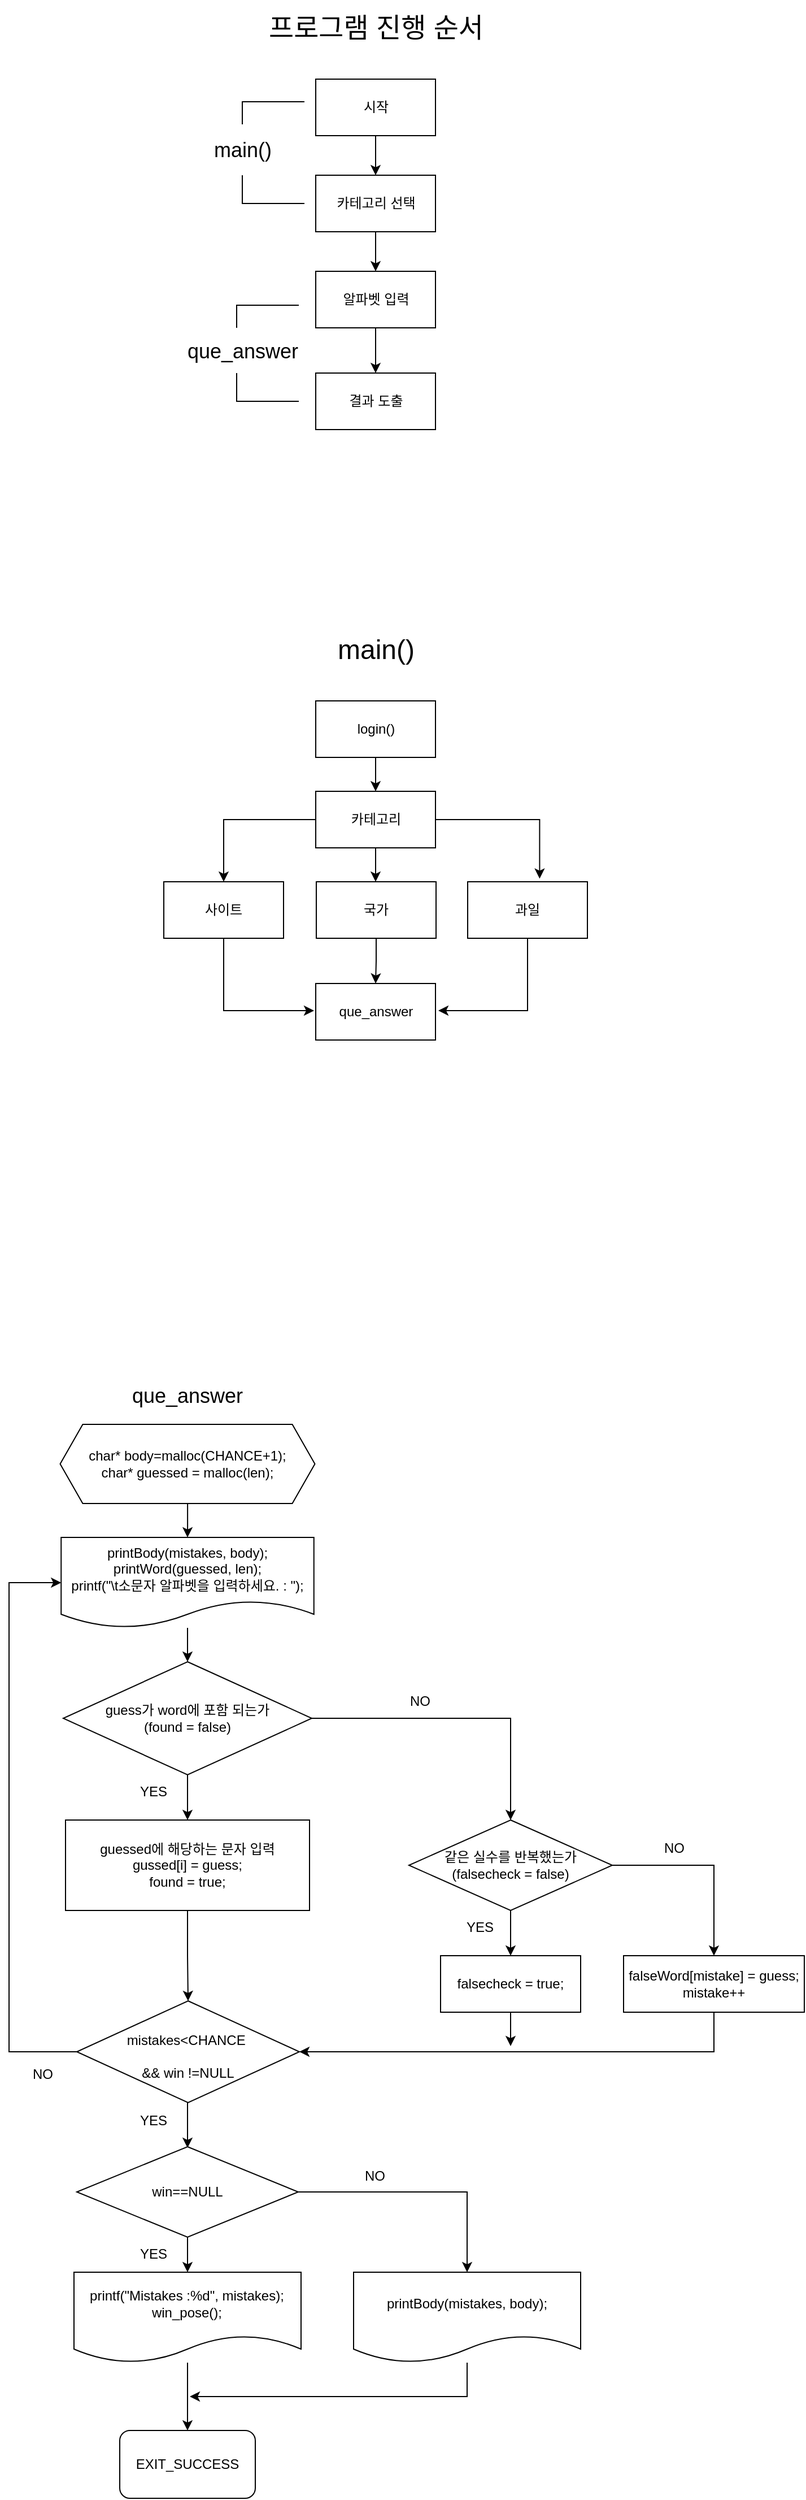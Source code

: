 <mxfile version="20.2.3" type="device"><diagram id="oIm7mnqBvH4E-I6eeHCY" name="페이지-1"><mxGraphModel dx="949" dy="526" grid="1" gridSize="10" guides="1" tooltips="1" connect="1" arrows="1" fold="1" page="1" pageScale="1" pageWidth="827" pageHeight="1169" math="0" shadow="0"><root><mxCell id="0"/><mxCell id="1" parent="0"/><mxCell id="6V7dRpDnQQBaRZLj2Bxg-4" value="" style="edgeStyle=orthogonalEdgeStyle;rounded=0;orthogonalLoop=1;jettySize=auto;html=1;fontSize=18;" parent="1" source="6V7dRpDnQQBaRZLj2Bxg-1" edge="1"><mxGeometry relative="1" as="geometry"><mxPoint x="384.5" y="185" as="targetPoint"/></mxGeometry></mxCell><mxCell id="6V7dRpDnQQBaRZLj2Bxg-1" value="시작" style="rounded=0;whiteSpace=wrap;html=1;" parent="1" vertex="1"><mxGeometry x="331.5" y="100" width="106" height="50" as="geometry"/></mxCell><mxCell id="IRDa3Fj9pzolcbQFLSGX-14" style="edgeStyle=orthogonalEdgeStyle;rounded=0;orthogonalLoop=1;jettySize=auto;html=1;entryX=0.5;entryY=0;entryDx=0;entryDy=0;" parent="1" source="6V7dRpDnQQBaRZLj2Bxg-3" target="IRDa3Fj9pzolcbQFLSGX-13" edge="1"><mxGeometry relative="1" as="geometry"/></mxCell><mxCell id="6V7dRpDnQQBaRZLj2Bxg-3" value="카테고리 선택" style="rounded=0;whiteSpace=wrap;html=1;" parent="1" vertex="1"><mxGeometry x="331.5" y="185" width="106" height="50" as="geometry"/></mxCell><mxCell id="IRDa3Fj9pzolcbQFLSGX-2" value="&lt;font style=&quot;font-size: 24px;&quot;&gt;프로그램 진행 순서&lt;/font&gt;" style="text;html=1;strokeColor=none;fillColor=none;align=center;verticalAlign=middle;whiteSpace=wrap;rounded=0;" parent="1" vertex="1"><mxGeometry x="261.75" y="30" width="245.5" height="50" as="geometry"/></mxCell><mxCell id="IRDa3Fj9pzolcbQFLSGX-16" style="edgeStyle=orthogonalEdgeStyle;rounded=0;orthogonalLoop=1;jettySize=auto;html=1;entryX=0.5;entryY=0;entryDx=0;entryDy=0;" parent="1" source="IRDa3Fj9pzolcbQFLSGX-13" target="IRDa3Fj9pzolcbQFLSGX-15" edge="1"><mxGeometry relative="1" as="geometry"/></mxCell><mxCell id="IRDa3Fj9pzolcbQFLSGX-13" value="알파벳 입력" style="rounded=0;whiteSpace=wrap;html=1;" parent="1" vertex="1"><mxGeometry x="331.5" y="270" width="106" height="50" as="geometry"/></mxCell><mxCell id="IRDa3Fj9pzolcbQFLSGX-15" value="결과 도출" style="rounded=0;whiteSpace=wrap;html=1;" parent="1" vertex="1"><mxGeometry x="331.5" y="360" width="106" height="50" as="geometry"/></mxCell><mxCell id="IRDa3Fj9pzolcbQFLSGX-18" value="&lt;font style=&quot;font-size: 18px;&quot;&gt;main()&lt;/font&gt;" style="text;html=1;strokeColor=none;fillColor=none;align=center;verticalAlign=middle;whiteSpace=wrap;rounded=0;" parent="1" vertex="1"><mxGeometry x="231.5" y="140" width="70" height="45" as="geometry"/></mxCell><mxCell id="IRDa3Fj9pzolcbQFLSGX-19" value="que_answer" style="text;html=1;strokeColor=none;fillColor=none;align=center;verticalAlign=middle;whiteSpace=wrap;rounded=0;fontSize=18;" parent="1" vertex="1"><mxGeometry x="211.5" y="326" width="110" height="30" as="geometry"/></mxCell><mxCell id="IRDa3Fj9pzolcbQFLSGX-22" value="" style="endArrow=none;html=1;rounded=0;fontSize=18;exitX=0.5;exitY=0;exitDx=0;exitDy=0;" parent="1" source="IRDa3Fj9pzolcbQFLSGX-18" edge="1"><mxGeometry width="50" height="50" relative="1" as="geometry"><mxPoint x="257.5" y="145" as="sourcePoint"/><mxPoint x="321.5" y="120" as="targetPoint"/><Array as="points"><mxPoint x="266.5" y="120"/></Array></mxGeometry></mxCell><mxCell id="IRDa3Fj9pzolcbQFLSGX-24" value="" style="endArrow=none;html=1;rounded=0;fontSize=18;exitX=0.5;exitY=0;exitDx=0;exitDy=0;" parent="1" edge="1"><mxGeometry width="50" height="50" relative="1" as="geometry"><mxPoint x="261.5" y="320" as="sourcePoint"/><mxPoint x="316.5" y="300" as="targetPoint"/><Array as="points"><mxPoint x="261.5" y="300"/></Array></mxGeometry></mxCell><mxCell id="IRDa3Fj9pzolcbQFLSGX-25" value="" style="endArrow=none;html=1;rounded=0;fontSize=18;exitX=0.5;exitY=1;exitDx=0;exitDy=0;" parent="1" source="IRDa3Fj9pzolcbQFLSGX-18" edge="1"><mxGeometry width="50" height="50" relative="1" as="geometry"><mxPoint x="261.5" y="260" as="sourcePoint"/><mxPoint x="321.5" y="210" as="targetPoint"/><Array as="points"><mxPoint x="266.5" y="210"/></Array></mxGeometry></mxCell><mxCell id="IRDa3Fj9pzolcbQFLSGX-26" value="" style="endArrow=none;html=1;rounded=0;fontSize=18;exitX=0.5;exitY=1;exitDx=0;exitDy=0;" parent="1" edge="1"><mxGeometry width="50" height="50" relative="1" as="geometry"><mxPoint x="261.5" y="360" as="sourcePoint"/><mxPoint x="316.5" y="385" as="targetPoint"/><Array as="points"><mxPoint x="261.5" y="385"/></Array></mxGeometry></mxCell><mxCell id="IRDa3Fj9pzolcbQFLSGX-27" value="&lt;font style=&quot;font-size: 24px;&quot;&gt;main()&lt;/font&gt;" style="text;html=1;strokeColor=none;fillColor=none;align=center;verticalAlign=middle;whiteSpace=wrap;rounded=0;fontSize=18;" parent="1" vertex="1"><mxGeometry x="337" y="580" width="96" height="50" as="geometry"/></mxCell><mxCell id="IRDa3Fj9pzolcbQFLSGX-30" style="edgeStyle=orthogonalEdgeStyle;rounded=0;orthogonalLoop=1;jettySize=auto;html=1;fontSize=12;" parent="1" source="IRDa3Fj9pzolcbQFLSGX-29" edge="1"><mxGeometry relative="1" as="geometry"><mxPoint x="384.5" y="810" as="targetPoint"/></mxGeometry></mxCell><mxCell id="IRDa3Fj9pzolcbQFLSGX-37" style="edgeStyle=orthogonalEdgeStyle;rounded=0;orthogonalLoop=1;jettySize=auto;html=1;fontSize=12;entryX=0.5;entryY=0;entryDx=0;entryDy=0;" parent="1" source="IRDa3Fj9pzolcbQFLSGX-29" target="IRDa3Fj9pzolcbQFLSGX-34" edge="1"><mxGeometry relative="1" as="geometry"><mxPoint x="241.5" y="800" as="targetPoint"/></mxGeometry></mxCell><mxCell id="IRDa3Fj9pzolcbQFLSGX-38" style="edgeStyle=orthogonalEdgeStyle;rounded=0;orthogonalLoop=1;jettySize=auto;html=1;entryX=0.601;entryY=-0.055;entryDx=0;entryDy=0;entryPerimeter=0;fontSize=12;" parent="1" source="IRDa3Fj9pzolcbQFLSGX-29" target="IRDa3Fj9pzolcbQFLSGX-35" edge="1"><mxGeometry relative="1" as="geometry"/></mxCell><mxCell id="IRDa3Fj9pzolcbQFLSGX-29" value="카테고리" style="rounded=0;whiteSpace=wrap;html=1;" parent="1" vertex="1"><mxGeometry x="331.5" y="730" width="106" height="50" as="geometry"/></mxCell><mxCell id="IRDa3Fj9pzolcbQFLSGX-48" style="edgeStyle=orthogonalEdgeStyle;rounded=0;orthogonalLoop=1;jettySize=auto;html=1;entryX=0.5;entryY=0;entryDx=0;entryDy=0;fontSize=14;" parent="1" source="IRDa3Fj9pzolcbQFLSGX-32" target="IRDa3Fj9pzolcbQFLSGX-42" edge="1"><mxGeometry relative="1" as="geometry"/></mxCell><mxCell id="IRDa3Fj9pzolcbQFLSGX-32" value="국가" style="rounded=0;whiteSpace=wrap;html=1;" parent="1" vertex="1"><mxGeometry x="332" y="810" width="106" height="50" as="geometry"/></mxCell><mxCell id="IRDa3Fj9pzolcbQFLSGX-45" style="edgeStyle=orthogonalEdgeStyle;rounded=0;orthogonalLoop=1;jettySize=auto;html=1;fontSize=14;" parent="1" source="IRDa3Fj9pzolcbQFLSGX-34" edge="1"><mxGeometry relative="1" as="geometry"><mxPoint x="330" y="924" as="targetPoint"/><Array as="points"><mxPoint x="250" y="924"/><mxPoint x="300" y="924"/></Array></mxGeometry></mxCell><mxCell id="IRDa3Fj9pzolcbQFLSGX-34" value="사이트" style="rounded=0;whiteSpace=wrap;html=1;" parent="1" vertex="1"><mxGeometry x="197" y="810" width="106" height="50" as="geometry"/></mxCell><mxCell id="IRDa3Fj9pzolcbQFLSGX-47" style="edgeStyle=orthogonalEdgeStyle;rounded=0;orthogonalLoop=1;jettySize=auto;html=1;fontSize=14;" parent="1" source="IRDa3Fj9pzolcbQFLSGX-35" edge="1"><mxGeometry relative="1" as="geometry"><mxPoint x="440" y="924" as="targetPoint"/><Array as="points"><mxPoint x="519" y="924"/><mxPoint x="470" y="924"/></Array></mxGeometry></mxCell><mxCell id="IRDa3Fj9pzolcbQFLSGX-35" value="과일" style="rounded=0;whiteSpace=wrap;html=1;" parent="1" vertex="1"><mxGeometry x="466" y="810" width="106" height="50" as="geometry"/></mxCell><mxCell id="IRDa3Fj9pzolcbQFLSGX-40" style="edgeStyle=orthogonalEdgeStyle;rounded=0;orthogonalLoop=1;jettySize=auto;html=1;entryX=0.5;entryY=0;entryDx=0;entryDy=0;fontSize=12;" parent="1" source="IRDa3Fj9pzolcbQFLSGX-39" target="IRDa3Fj9pzolcbQFLSGX-29" edge="1"><mxGeometry relative="1" as="geometry"/></mxCell><mxCell id="IRDa3Fj9pzolcbQFLSGX-39" value="login()" style="rounded=0;whiteSpace=wrap;html=1;" parent="1" vertex="1"><mxGeometry x="331.5" y="650" width="106" height="50" as="geometry"/></mxCell><mxCell id="IRDa3Fj9pzolcbQFLSGX-42" value="que_answer" style="rounded=0;whiteSpace=wrap;html=1;" parent="1" vertex="1"><mxGeometry x="331.5" y="900" width="106" height="50" as="geometry"/></mxCell><mxCell id="IRDa3Fj9pzolcbQFLSGX-43" value="&lt;font style=&quot;font-size: 18px;&quot;&gt;que_answer&lt;/font&gt;" style="text;html=1;strokeColor=none;fillColor=none;align=center;verticalAlign=middle;whiteSpace=wrap;rounded=0;fontSize=12;" parent="1" vertex="1"><mxGeometry x="158" y="1250" width="120" height="30" as="geometry"/></mxCell><mxCell id="JTDyQ9XTCDtFjpEcI_nH-5" style="edgeStyle=orthogonalEdgeStyle;rounded=0;orthogonalLoop=1;jettySize=auto;html=1;entryX=0.5;entryY=0;entryDx=0;entryDy=0;" edge="1" parent="1" source="JTDyQ9XTCDtFjpEcI_nH-3" target="JTDyQ9XTCDtFjpEcI_nH-4"><mxGeometry relative="1" as="geometry"/></mxCell><mxCell id="JTDyQ9XTCDtFjpEcI_nH-3" value="char* body=malloc(CHANCE+1);&lt;br&gt;char* guessed = malloc(len);" style="shape=hexagon;perimeter=hexagonPerimeter2;whiteSpace=wrap;html=1;fixedSize=1;" vertex="1" parent="1"><mxGeometry x="105.25" y="1290" width="225.5" height="70" as="geometry"/></mxCell><mxCell id="JTDyQ9XTCDtFjpEcI_nH-7" style="edgeStyle=orthogonalEdgeStyle;rounded=0;orthogonalLoop=1;jettySize=auto;html=1;entryX=0.5;entryY=0;entryDx=0;entryDy=0;" edge="1" parent="1" source="JTDyQ9XTCDtFjpEcI_nH-4" target="JTDyQ9XTCDtFjpEcI_nH-6"><mxGeometry relative="1" as="geometry"/></mxCell><mxCell id="JTDyQ9XTCDtFjpEcI_nH-4" value="printBody(mistakes, body);&lt;br&gt;&lt;div&gt;printWord(guessed, len);&lt;/div&gt;&lt;div&gt;&lt;span style=&quot;&quot;&gt;&#9;&#9;&lt;/span&gt;printf(&quot;\t소문자 알파벳을 입력하세요. : &quot;);&lt;/div&gt;" style="shape=document;whiteSpace=wrap;html=1;boundedLbl=1;" vertex="1" parent="1"><mxGeometry x="106.12" y="1390" width="223.75" height="80" as="geometry"/></mxCell><mxCell id="JTDyQ9XTCDtFjpEcI_nH-8" style="edgeStyle=orthogonalEdgeStyle;rounded=0;orthogonalLoop=1;jettySize=auto;html=1;" edge="1" parent="1" source="JTDyQ9XTCDtFjpEcI_nH-6"><mxGeometry relative="1" as="geometry"><mxPoint x="504" y="1640" as="targetPoint"/><Array as="points"><mxPoint x="504" y="1550"/></Array></mxGeometry></mxCell><mxCell id="JTDyQ9XTCDtFjpEcI_nH-9" style="edgeStyle=orthogonalEdgeStyle;rounded=0;orthogonalLoop=1;jettySize=auto;html=1;" edge="1" parent="1" source="JTDyQ9XTCDtFjpEcI_nH-6"><mxGeometry relative="1" as="geometry"><mxPoint x="218" y="1640" as="targetPoint"/></mxGeometry></mxCell><mxCell id="JTDyQ9XTCDtFjpEcI_nH-6" value="guess가 word에 포함 되는가&lt;br&gt;(found = false)" style="rhombus;whiteSpace=wrap;html=1;" vertex="1" parent="1"><mxGeometry x="108" y="1500" width="220" height="100" as="geometry"/></mxCell><mxCell id="JTDyQ9XTCDtFjpEcI_nH-10" value="YES" style="text;html=1;strokeColor=none;fillColor=none;align=center;verticalAlign=middle;whiteSpace=wrap;rounded=0;" vertex="1" parent="1"><mxGeometry x="158" y="1600" width="60" height="30" as="geometry"/></mxCell><mxCell id="JTDyQ9XTCDtFjpEcI_nH-11" value="NO" style="text;html=1;strokeColor=none;fillColor=none;align=center;verticalAlign=middle;whiteSpace=wrap;rounded=0;" vertex="1" parent="1"><mxGeometry x="394" y="1520" width="60" height="30" as="geometry"/></mxCell><mxCell id="JTDyQ9XTCDtFjpEcI_nH-36" style="edgeStyle=orthogonalEdgeStyle;rounded=0;orthogonalLoop=1;jettySize=auto;html=1;entryX=0.5;entryY=0;entryDx=0;entryDy=0;" edge="1" parent="1" source="JTDyQ9XTCDtFjpEcI_nH-12" target="JTDyQ9XTCDtFjpEcI_nH-64"><mxGeometry relative="1" as="geometry"><mxPoint x="218" y="1810" as="targetPoint"/></mxGeometry></mxCell><mxCell id="JTDyQ9XTCDtFjpEcI_nH-12" value="guessed에 해당하는 문자 입력&lt;br&gt;gussed[i] = guess;&lt;br&gt;found = true;" style="rounded=0;whiteSpace=wrap;html=1;" vertex="1" parent="1"><mxGeometry x="110" y="1640" width="216" height="80" as="geometry"/></mxCell><mxCell id="JTDyQ9XTCDtFjpEcI_nH-31" style="edgeStyle=orthogonalEdgeStyle;rounded=0;orthogonalLoop=1;jettySize=auto;html=1;entryX=0.5;entryY=0;entryDx=0;entryDy=0;" edge="1" parent="1" source="JTDyQ9XTCDtFjpEcI_nH-16" target="JTDyQ9XTCDtFjpEcI_nH-30"><mxGeometry relative="1" as="geometry"><mxPoint x="714" y="1680" as="targetPoint"/></mxGeometry></mxCell><mxCell id="JTDyQ9XTCDtFjpEcI_nH-32" style="edgeStyle=orthogonalEdgeStyle;rounded=0;orthogonalLoop=1;jettySize=auto;html=1;entryX=0.5;entryY=0;entryDx=0;entryDy=0;" edge="1" parent="1" source="JTDyQ9XTCDtFjpEcI_nH-16" target="JTDyQ9XTCDtFjpEcI_nH-18"><mxGeometry relative="1" as="geometry"/></mxCell><mxCell id="JTDyQ9XTCDtFjpEcI_nH-16" value="같은 실수를 반복했는가&lt;br&gt;(falsecheck = false)" style="rhombus;whiteSpace=wrap;html=1;" vertex="1" parent="1"><mxGeometry x="414" y="1640" width="180" height="80" as="geometry"/></mxCell><mxCell id="JTDyQ9XTCDtFjpEcI_nH-37" style="edgeStyle=orthogonalEdgeStyle;rounded=0;orthogonalLoop=1;jettySize=auto;html=1;" edge="1" parent="1" source="JTDyQ9XTCDtFjpEcI_nH-18"><mxGeometry relative="1" as="geometry"><mxPoint x="504" y="1840" as="targetPoint"/></mxGeometry></mxCell><mxCell id="JTDyQ9XTCDtFjpEcI_nH-18" value="falsecheck = true;" style="rounded=0;whiteSpace=wrap;html=1;" vertex="1" parent="1"><mxGeometry x="442" y="1760" width="124" height="50" as="geometry"/></mxCell><mxCell id="JTDyQ9XTCDtFjpEcI_nH-25" value="YES" style="text;html=1;strokeColor=none;fillColor=none;align=center;verticalAlign=middle;whiteSpace=wrap;rounded=0;" vertex="1" parent="1"><mxGeometry x="447" y="1720" width="60" height="30" as="geometry"/></mxCell><mxCell id="JTDyQ9XTCDtFjpEcI_nH-27" value="NO" style="text;html=1;strokeColor=none;fillColor=none;align=center;verticalAlign=middle;whiteSpace=wrap;rounded=0;" vertex="1" parent="1"><mxGeometry x="618.5" y="1650" width="60" height="30" as="geometry"/></mxCell><mxCell id="JTDyQ9XTCDtFjpEcI_nH-34" style="edgeStyle=orthogonalEdgeStyle;rounded=0;orthogonalLoop=1;jettySize=auto;html=1;entryX=1;entryY=0.5;entryDx=0;entryDy=0;" edge="1" parent="1" source="JTDyQ9XTCDtFjpEcI_nH-30" target="JTDyQ9XTCDtFjpEcI_nH-64"><mxGeometry relative="1" as="geometry"><mxPoint x="304" y="1850" as="targetPoint"/><Array as="points"><mxPoint x="684" y="1845"/></Array></mxGeometry></mxCell><mxCell id="JTDyQ9XTCDtFjpEcI_nH-30" value="falseWord[mistake] = guess;&lt;br&gt;mistake++" style="rounded=0;whiteSpace=wrap;html=1;" vertex="1" parent="1"><mxGeometry x="604" y="1760" width="160" height="50" as="geometry"/></mxCell><mxCell id="JTDyQ9XTCDtFjpEcI_nH-42" style="edgeStyle=orthogonalEdgeStyle;rounded=0;orthogonalLoop=1;jettySize=auto;html=1;" edge="1" parent="1"><mxGeometry relative="1" as="geometry"><mxPoint x="218" y="2040" as="targetPoint"/><mxPoint x="218" y="1990" as="sourcePoint"/></mxGeometry></mxCell><mxCell id="JTDyQ9XTCDtFjpEcI_nH-57" style="edgeStyle=orthogonalEdgeStyle;rounded=0;orthogonalLoop=1;jettySize=auto;html=1;" edge="1" parent="1"><mxGeometry relative="1" as="geometry"><mxPoint x="218" y="1930" as="targetPoint"/><mxPoint x="218" y="1880" as="sourcePoint"/></mxGeometry></mxCell><mxCell id="JTDyQ9XTCDtFjpEcI_nH-53" style="edgeStyle=orthogonalEdgeStyle;rounded=0;orthogonalLoop=1;jettySize=auto;html=1;" edge="1" parent="1" source="JTDyQ9XTCDtFjpEcI_nH-44"><mxGeometry relative="1" as="geometry"><mxPoint x="217.99" y="2180" as="targetPoint"/></mxGeometry></mxCell><mxCell id="JTDyQ9XTCDtFjpEcI_nH-44" value="&lt;div&gt;printf(&quot;Mistakes :%d&quot;, mistakes);&lt;/div&gt;&lt;div&gt;&lt;span style=&quot;&quot;&gt;&#9;&#9;&lt;/span&gt;win_pose();&lt;/div&gt;" style="shape=document;whiteSpace=wrap;html=1;boundedLbl=1;" vertex="1" parent="1"><mxGeometry x="117.49" y="2040" width="201" height="80" as="geometry"/></mxCell><mxCell id="JTDyQ9XTCDtFjpEcI_nH-54" style="edgeStyle=orthogonalEdgeStyle;rounded=0;orthogonalLoop=1;jettySize=auto;html=1;" edge="1" parent="1" source="JTDyQ9XTCDtFjpEcI_nH-51"><mxGeometry relative="1" as="geometry"><mxPoint x="220" y="2150" as="targetPoint"/><Array as="points"><mxPoint x="466" y="2150"/></Array></mxGeometry></mxCell><mxCell id="JTDyQ9XTCDtFjpEcI_nH-51" value="printBody(mistakes, body);" style="shape=document;whiteSpace=wrap;html=1;boundedLbl=1;" vertex="1" parent="1"><mxGeometry x="365" y="2040" width="201" height="80" as="geometry"/></mxCell><mxCell id="JTDyQ9XTCDtFjpEcI_nH-56" value="EXIT_SUCCESS" style="rounded=1;whiteSpace=wrap;html=1;" vertex="1" parent="1"><mxGeometry x="158" y="2180" width="120" height="60" as="geometry"/></mxCell><mxCell id="JTDyQ9XTCDtFjpEcI_nH-61" style="edgeStyle=orthogonalEdgeStyle;rounded=0;orthogonalLoop=1;jettySize=auto;html=1;entryX=0.5;entryY=0;entryDx=0;entryDy=0;" edge="1" parent="1" source="JTDyQ9XTCDtFjpEcI_nH-60" target="JTDyQ9XTCDtFjpEcI_nH-51"><mxGeometry relative="1" as="geometry"><mxPoint x="464" y="1969" as="targetPoint"/></mxGeometry></mxCell><mxCell id="JTDyQ9XTCDtFjpEcI_nH-60" value="win==NULL" style="rhombus;whiteSpace=wrap;html=1;" vertex="1" parent="1"><mxGeometry x="119.99" y="1929" width="196.01" height="80" as="geometry"/></mxCell><mxCell id="JTDyQ9XTCDtFjpEcI_nH-62" value="NO" style="text;html=1;strokeColor=none;fillColor=none;align=center;verticalAlign=middle;whiteSpace=wrap;rounded=0;" vertex="1" parent="1"><mxGeometry x="354" y="1940" width="60" height="30" as="geometry"/></mxCell><mxCell id="JTDyQ9XTCDtFjpEcI_nH-63" value="YES" style="text;html=1;strokeColor=none;fillColor=none;align=center;verticalAlign=middle;whiteSpace=wrap;rounded=0;" vertex="1" parent="1"><mxGeometry x="158" y="2009" width="60" height="30" as="geometry"/></mxCell><mxCell id="JTDyQ9XTCDtFjpEcI_nH-67" style="edgeStyle=orthogonalEdgeStyle;rounded=0;orthogonalLoop=1;jettySize=auto;html=1;fontSize=12;entryX=0;entryY=0.5;entryDx=0;entryDy=0;" edge="1" parent="1" source="JTDyQ9XTCDtFjpEcI_nH-64" target="JTDyQ9XTCDtFjpEcI_nH-4"><mxGeometry relative="1" as="geometry"><mxPoint x="60" y="1430" as="targetPoint"/><Array as="points"><mxPoint x="60" y="1845"/><mxPoint x="60" y="1430"/></Array></mxGeometry></mxCell><mxCell id="JTDyQ9XTCDtFjpEcI_nH-64" value="&lt;font style=&quot;font-size: 12px;&quot;&gt;mistakes&amp;lt;CHANCE&amp;nbsp;&lt;br&gt;&amp;amp;&amp;amp; win !=NULL&lt;/font&gt;" style="rhombus;whiteSpace=wrap;html=1;fontSize=24;" vertex="1" parent="1"><mxGeometry x="119.99" y="1800" width="197" height="90" as="geometry"/></mxCell><mxCell id="JTDyQ9XTCDtFjpEcI_nH-65" value="YES" style="text;html=1;strokeColor=none;fillColor=none;align=center;verticalAlign=middle;whiteSpace=wrap;rounded=0;fontSize=12;" vertex="1" parent="1"><mxGeometry x="158" y="1891" width="60" height="30" as="geometry"/></mxCell><mxCell id="JTDyQ9XTCDtFjpEcI_nH-66" value="NO" style="text;html=1;strokeColor=none;fillColor=none;align=center;verticalAlign=middle;whiteSpace=wrap;rounded=0;fontSize=12;" vertex="1" parent="1"><mxGeometry x="59.99" y="1850" width="60" height="30" as="geometry"/></mxCell></root></mxGraphModel></diagram></mxfile>